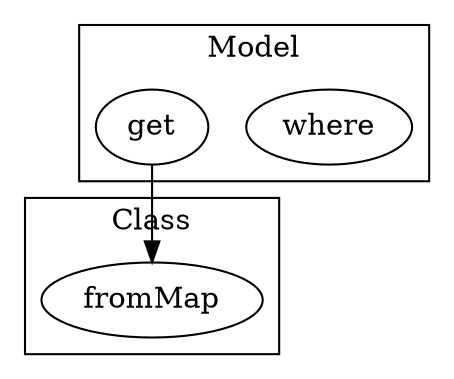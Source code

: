 digraph G {
  subgraph cluster_class {
    label="Class";
    fromMap;
  }
  subgraph cluster_model {
    label="Model";
    where;
    get;

    get -> fromMap;
  }
}